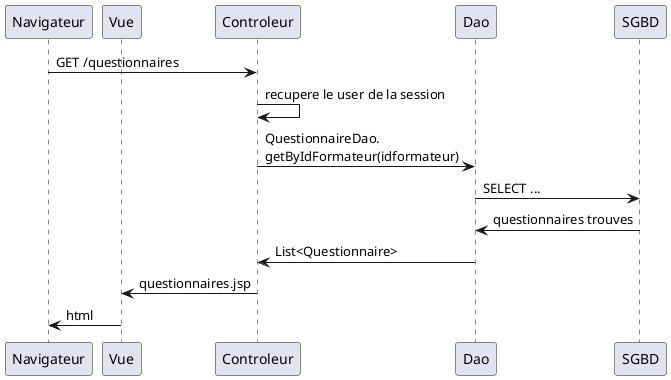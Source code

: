 @startuml
' par défaut, les couches sont disposées dans l'ordre d'apparition
' nous utilison participant pour préciser qu'après Navigateur il y a Vue et non Controleur
participant Navigateur
participant Vue

Navigateur -> Controleur: GET /questionnaires
Controleur -> Controleur: recupere le user de la session
Controleur -> Dao: QuestionnaireDao.\ngetByIdFormateur(idformateur)
Dao -> SGBD: SELECT ...
SGBD ->Dao: questionnaires trouves
Dao -> Controleur: List<Questionnaire>
Controleur -> Vue: questionnaires.jsp
Vue -> Navigateur: html
@enduml

/' (commentaire sur plusieurs lignes, comme en Java, avec ' qui remplace *)
1ere étape
Créer le contrôleur et une vue minimale, et tester
Pour cela, créer une servlet ListeQuestionnairesServlet dans fr.siomassy2021.controller, avec
le chemin (utl) /mescanaux.
=> commit

2e étape
Creer des questionnaires en ajoutant des questions et des reponses
=> commit

3e étape
Enregistrer le Questionnaire dans la base de donnees
=> commit
'/